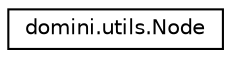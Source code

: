 digraph "Graphical Class Hierarchy"
{
  edge [fontname="Helvetica",fontsize="10",labelfontname="Helvetica",labelfontsize="10"];
  node [fontname="Helvetica",fontsize="10",shape=record];
  rankdir="LR";
  Node0 [label="domini.utils.Node",height=0.2,width=0.4,color="black", fillcolor="white", style="filled",URL="$classdomini_1_1utils_1_1Node.html",tooltip="Representa un node emprat per la representació de cadenes de caràcters. "];
}
